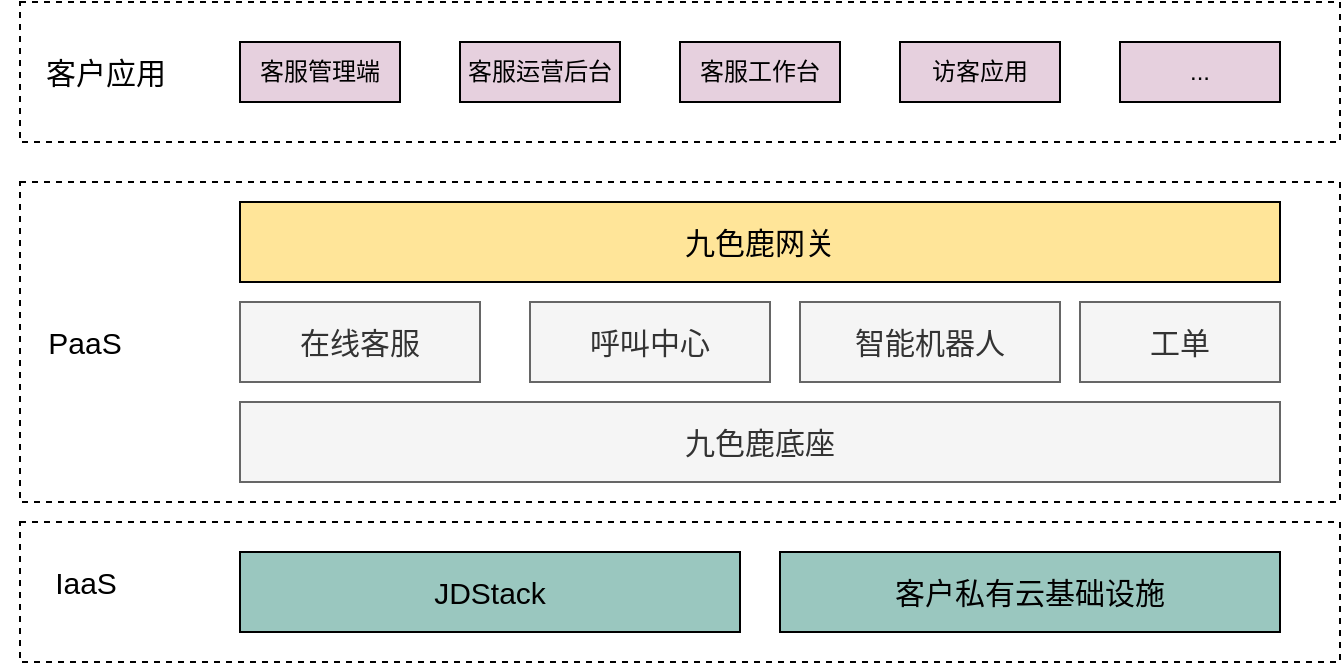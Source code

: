 <mxfile version="13.8.5" type="github">
  <diagram id="07fea595-8f29-1299-0266-81d95cde20df" name="Page-1">
    <mxGraphModel dx="1426" dy="762" grid="1" gridSize="10" guides="1" tooltips="1" connect="1" arrows="1" fold="1" page="1" pageScale="1" pageWidth="1169" pageHeight="827" background="#ffffff" math="0" shadow="0">
      <root>
        <mxCell id="0" />
        <mxCell id="1" parent="0" />
        <mxCell id="PMjFvrnzE8m-Nc_n1ewD-2" value="" style="rounded=0;whiteSpace=wrap;html=1;dashed=1;fillColor=none;" vertex="1" parent="1">
          <mxGeometry x="210" y="420" width="660" height="70" as="geometry" />
        </mxCell>
        <mxCell id="_mXgGyObjbw_ubh1zkck-33" value="" style="rounded=0;whiteSpace=wrap;html=1;dashed=1;fillColor=none;" parent="1" vertex="1">
          <mxGeometry x="210" y="250" width="660" height="160" as="geometry" />
        </mxCell>
        <mxCell id="_mXgGyObjbw_ubh1zkck-7" value="" style="rounded=0;whiteSpace=wrap;html=1;dashed=1;fillColor=none;" parent="1" vertex="1">
          <mxGeometry x="210" y="160" width="660" height="70" as="geometry" />
        </mxCell>
        <mxCell id="_mXgGyObjbw_ubh1zkck-1" value="&lt;font style=&quot;font-size: 15px&quot;&gt;九色鹿底座&lt;/font&gt;" style="rounded=0;whiteSpace=wrap;html=1;fillColor=#f5f5f5;strokeColor=#666666;fontColor=#333333;shadow=0;" parent="1" vertex="1">
          <mxGeometry x="320" y="360" width="520" height="40" as="geometry" />
        </mxCell>
        <mxCell id="_mXgGyObjbw_ubh1zkck-2" value="客服管理端" style="rounded=0;whiteSpace=wrap;html=1;shadow=0;fillColor=#E6D0DE;" parent="1" vertex="1">
          <mxGeometry x="320" y="180" width="80" height="30" as="geometry" />
        </mxCell>
        <mxCell id="_mXgGyObjbw_ubh1zkck-3" value="客服运营后台" style="rounded=0;whiteSpace=wrap;html=1;shadow=0;fillColor=#E6D0DE;" parent="1" vertex="1">
          <mxGeometry x="430" y="180" width="80" height="30" as="geometry" />
        </mxCell>
        <mxCell id="_mXgGyObjbw_ubh1zkck-5" value="客服工作台" style="rounded=0;whiteSpace=wrap;html=1;shadow=0;fillColor=#E6D0DE;" parent="1" vertex="1">
          <mxGeometry x="540" y="180" width="80" height="30" as="geometry" />
        </mxCell>
        <mxCell id="_mXgGyObjbw_ubh1zkck-6" value="访客应用" style="rounded=0;whiteSpace=wrap;html=1;shadow=0;fillColor=#E6D0DE;" parent="1" vertex="1">
          <mxGeometry x="650" y="180" width="80" height="30" as="geometry" />
        </mxCell>
        <mxCell id="_mXgGyObjbw_ubh1zkck-8" value="&lt;font style=&quot;font-size: 15px&quot;&gt;JDStack&lt;/font&gt;" style="rounded=0;whiteSpace=wrap;html=1;fillColor=#9AC7BF;shadow=0;" parent="1" vertex="1">
          <mxGeometry x="320" y="435" width="250" height="40" as="geometry" />
        </mxCell>
        <mxCell id="_mXgGyObjbw_ubh1zkck-11" value="&lt;font style=&quot;font-size: 15px&quot;&gt;客户应用&lt;/font&gt;" style="text;html=1;strokeColor=none;fillColor=none;align=center;verticalAlign=middle;whiteSpace=wrap;rounded=0;dashed=1;" parent="1" vertex="1">
          <mxGeometry x="207.5" y="195" width="90" as="geometry" />
        </mxCell>
        <mxCell id="_mXgGyObjbw_ubh1zkck-12" value="&lt;font style=&quot;font-size: 15px&quot;&gt;IaaS&lt;/font&gt;" style="text;html=1;strokeColor=none;fillColor=none;align=center;verticalAlign=middle;whiteSpace=wrap;rounded=0;dashed=1;" parent="1" vertex="1">
          <mxGeometry x="222.5" y="440" width="40" height="20" as="geometry" />
        </mxCell>
        <mxCell id="_mXgGyObjbw_ubh1zkck-13" value="&lt;font style=&quot;font-size: 15px&quot;&gt;PaaS&lt;/font&gt;" style="text;html=1;strokeColor=none;fillColor=none;align=center;verticalAlign=middle;whiteSpace=wrap;rounded=0;dashed=1;" parent="1" vertex="1">
          <mxGeometry x="200" y="320" width="85" height="20" as="geometry" />
        </mxCell>
        <mxCell id="_mXgGyObjbw_ubh1zkck-16" value="&lt;font style=&quot;font-size: 15px&quot;&gt;在线客服&lt;/font&gt;" style="rounded=0;whiteSpace=wrap;html=1;fillColor=#f5f5f5;strokeColor=#666666;fontColor=#333333;shadow=0;" parent="1" vertex="1">
          <mxGeometry x="320" y="310" width="120" height="40" as="geometry" />
        </mxCell>
        <mxCell id="_mXgGyObjbw_ubh1zkck-35" value="&lt;font style=&quot;font-size: 15px&quot;&gt;呼叫中心&lt;/font&gt;" style="rounded=0;whiteSpace=wrap;html=1;fillColor=#f5f5f5;strokeColor=#666666;fontColor=#333333;shadow=0;" parent="1" vertex="1">
          <mxGeometry x="465" y="310" width="120" height="40" as="geometry" />
        </mxCell>
        <mxCell id="_mXgGyObjbw_ubh1zkck-36" value="&lt;font style=&quot;font-size: 15px&quot;&gt;智能机器人&lt;/font&gt;" style="rounded=0;whiteSpace=wrap;html=1;fillColor=#f5f5f5;strokeColor=#666666;fontColor=#333333;shadow=0;" parent="1" vertex="1">
          <mxGeometry x="600" y="310" width="130" height="40" as="geometry" />
        </mxCell>
        <mxCell id="_mXgGyObjbw_ubh1zkck-39" value="..." style="rounded=0;whiteSpace=wrap;html=1;shadow=0;fillColor=#E6D0DE;" parent="1" vertex="1">
          <mxGeometry x="760" y="180" width="80" height="30" as="geometry" />
        </mxCell>
        <mxCell id="_mXgGyObjbw_ubh1zkck-40" value="&lt;font style=&quot;font-size: 15px&quot;&gt;九色鹿网关&lt;/font&gt;" style="rounded=0;whiteSpace=wrap;html=1;fillColor=#FFE599;shadow=0;" parent="1" vertex="1">
          <mxGeometry x="320" y="260" width="520" height="40" as="geometry" />
        </mxCell>
        <mxCell id="_mXgGyObjbw_ubh1zkck-41" value="&lt;font style=&quot;font-size: 15px&quot;&gt;工单&lt;/font&gt;" style="rounded=0;whiteSpace=wrap;html=1;fillColor=#f5f5f5;strokeColor=#666666;fontColor=#333333;shadow=0;" parent="1" vertex="1">
          <mxGeometry x="740" y="310" width="100" height="40" as="geometry" />
        </mxCell>
        <mxCell id="u6dY8Qh8OFB8ui-Qbncq-2" value="&lt;font style=&quot;font-size: 15px&quot;&gt;客户私有云基础设施&lt;/font&gt;" style="rounded=0;whiteSpace=wrap;html=1;fillColor=#9AC7BF;shadow=0;" parent="1" vertex="1">
          <mxGeometry x="590" y="435" width="250" height="40" as="geometry" />
        </mxCell>
      </root>
    </mxGraphModel>
  </diagram>
</mxfile>
